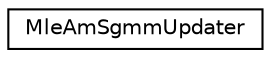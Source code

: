 digraph "Graphical Class Hierarchy"
{
  edge [fontname="Helvetica",fontsize="10",labelfontname="Helvetica",labelfontsize="10"];
  node [fontname="Helvetica",fontsize="10",shape=record];
  rankdir="LR";
  Node0 [label="MleAmSgmmUpdater",height=0.2,width=0.4,color="black", fillcolor="white", style="filled",URL="$classMleAmSgmmUpdater.html",tooltip="Contains the functions needed to update the SGMM parameters. "];
}
